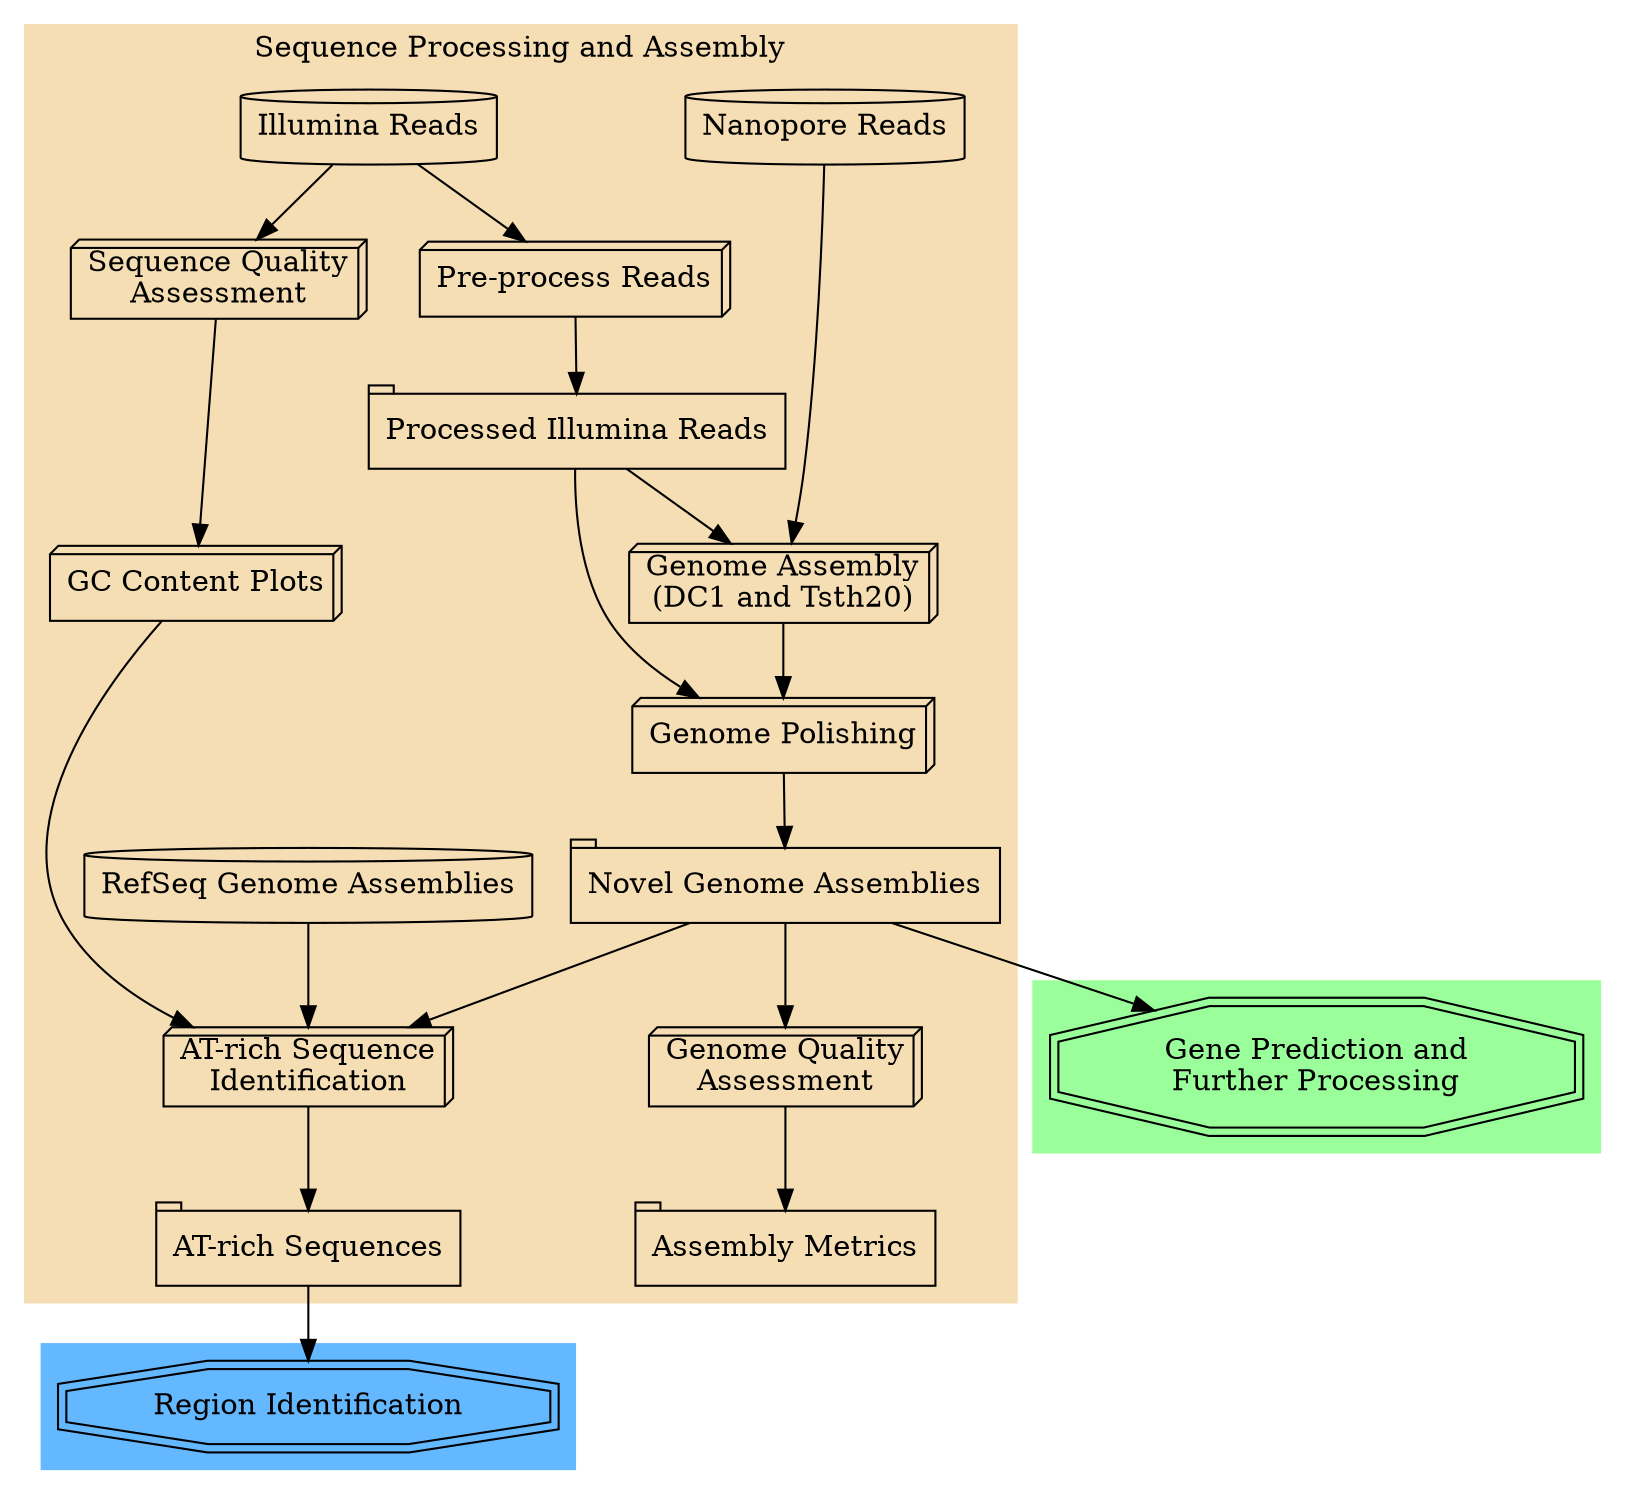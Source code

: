 digraph G{

	subgraph cluster_1 {
		 style = filled;
		 color = palegreen1;
		 "Gene Prediction and\nFurther Processing" [shape = doubleoctagon];
		 
	}
	
	#"Identify AT-rich Genomic Sequence" [shape = box3d];
	#splines = ortho;
	rankdir = "TB";
	subgraph cluster_0 {
		 style = filled;
		 color = wheat;
		 "Illumina Reads" [shape = cylinder];
		 "Pre-process Reads" [shape = box3d];
		 "Nanopore Reads" [shape = cylinder];
		 "Genome Assembly\n(DC1 and Tsth20)" [shape = box3d];
		 "Genome Polishing" [shape = box3d];
		 "Processed Illumina Reads" [shape = tab];
		 "Sequence Quality\nAssessment" [shape = box3d];
		 "Novel Genome Assemblies" [shape = tab];
		 "Illumina Reads" -> "Pre-process Reads";
		 "Illumina Reads" -> "Sequence Quality\nAssessment";
		 "GC Content Plots" [shape = box3d];
		 "Sequence Quality\nAssessment" -> "GC Content Plots";
		 "Pre-process Reads" -> "Processed Illumina Reads";
		 "Processed Illumina Reads" -> "Genome Assembly\n(DC1 and Tsth20)";
		 "Processed Illumina Reads" -> "Genome Polishing";
		 "Nanopore Reads" -> "Genome Assembly\n(DC1 and Tsth20)";
		 "Genome Assembly\n(DC1 and Tsth20)" -> "Genome Polishing" -> "Novel Genome Assemblies";
		 "Genome Quality\nAssessment" [shape = box3d];
		 "Novel Genome Assemblies" -> "Genome Quality\nAssessment";
		 "Assembly Metrics" [shape = tab];
		 "Genome Quality\nAssessment" -> "Assembly Metrics";
		 #{rank = same; "Assembled Genomes"; "QUAST Assembly Assessment"};
		 {rank = same; "Illumina Reads"; "Nanopore Reads"};
		 label = "Sequence Processing and Assembly";
	 	 #{rank = same; "Novel GA"; "Gene Prediction and Further Processing"};
		 "AT-rich Sequence\nIdentification" [shape = box3d];
		 "Novel Genome Assemblies" -> "AT-rich Sequence\nIdentification";
		 "RefSeq Genome Assemblies" [shape = cylinder];
		 "RefSeq Genome Assemblies" -> "AT-rich Sequence\nIdentification";
		 "AT-rich Sequence\nIdentification" -> "AT-rich Sequences"
		 "AT-rich Sequences" [shape = tab];
		 "GC Content Plots" -> "AT-rich Sequence\nIdentification";
	}

	subgraph cluster_2 {
		 style = filled;
		 color = steelblue1;
		 "Region Identification" [shape = doubleoctagon]
	}

	#"Assembled Genomes" -> "Identify AT-rich Genomic Sequence";
	"Novel Genome Assemblies" -> "Gene Prediction and\nFurther Processing";
	"AT-rich Sequences" -> "Region Identification";
}